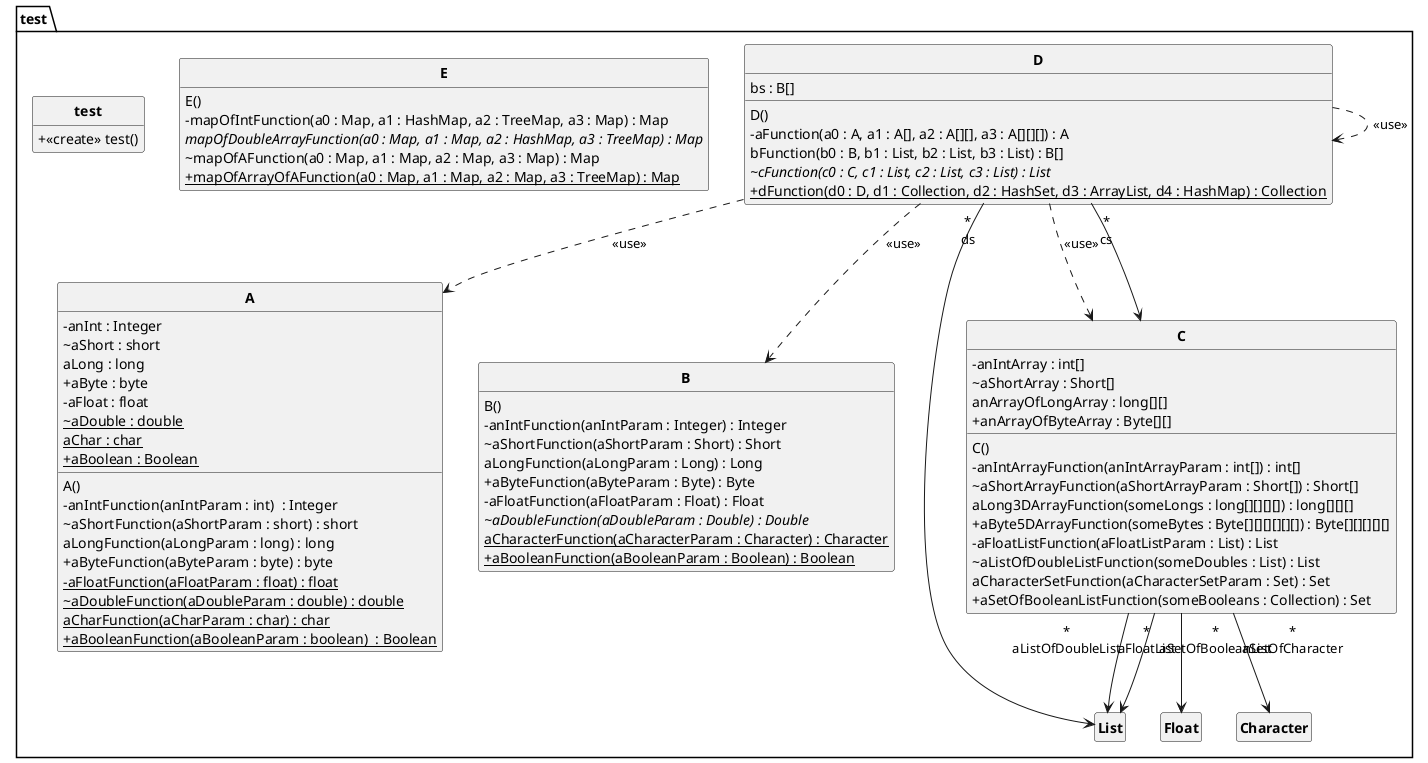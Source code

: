 @startuml

skinparam style strictuml
skinparam classAttributeIconSize 0
skinparam classFontStyle Bold
hide empty members

Package "test" {
class A
{
- anInt : Integer
~ aShort : short
aLong : long
+ aByte : byte
- aFloat : float
~ {static} aDouble : double
{static} aChar : char
+ {static} aBoolean : Boolean
A() 
- anIntFunction(anIntParam : int)  : Integer
~ aShortFunction(aShortParam : short) : short
aLongFunction(aLongParam : long) : long
+ aByteFunction(aByteParam : byte) : byte
- {static} aFloatFunction(aFloatParam : float) : float
~ {static} aDoubleFunction(aDoubleParam : double) : double
{static} aCharFunction(aCharParam : char) : char
+ {static} aBooleanFunction(aBooleanParam : boolean)  : Boolean
}

class B
{
B() 
- anIntFunction(anIntParam : Integer) : Integer
~ aShortFunction(aShortParam : Short) : Short
aLongFunction(aLongParam : Long) : Long
+ aByteFunction(aByteParam : Byte) : Byte
- aFloatFunction(aFloatParam : Float) : Float
~ {abstract} aDoubleFunction(aDoubleParam : Double) : Double
{static} aCharacterFunction(aCharacterParam : Character) : Character
+ {static} aBooleanFunction(aBooleanParam : Boolean) : Boolean
}

class C
{
- anIntArray : int[]
~ aShortArray : Short[]
anArrayOfLongArray : long[][]
+ anArrayOfByteArray : Byte[][]
C() 
- anIntArrayFunction(anIntArrayParam : int[]) : int[]
~ aShortArrayFunction(aShortArrayParam : Short[]) : Short[]
aLong3DArrayFunction(someLongs : long[][][][]) : long[][][]
+ aByte5DArrayFunction(someBytes : Byte[][][][][][]) : Byte[][][][][]
- aFloatListFunction(aFloatListParam : List) : List
~ aListOfDoubleListFunction(someDoubles : List) : List
aCharacterSetFunction(aCharacterSetParam : Set) : Set
+ aSetOfBooleanListFunction(someBooleans : Collection) : Set
}

class D
{
bs : B[]
D() 
- aFunction(a0 : A, a1 : A[], a2 : A[][], a3 : A[][][]) : A
bFunction(b0 : B, b1 : List, b2 : List, b3 : List) : B[]
~ {abstract} cFunction(c0 : C, c1 : List, c2 : List, c3 : List) : List
+ {static} dFunction(d0 : D, d1 : Collection, d2 : HashSet, d3 : ArrayList, d4 : HashMap) : Collection
}

class E
{
E() 
- mapOfIntFunction(a0 : Map, a1 : HashMap, a2 : TreeMap, a3 : Map) : Map
{abstract} mapOfDoubleArrayFunction(a0 : Map, a1 : Map, a2 : HashMap, a3 : TreeMap) : Map
~ mapOfAFunction(a0 : Map, a1 : Map, a2 : Map, a3 : Map) : Map
+ {static} mapOfArrayOfAFunction(a0 : Map, a1 : Map, a2 : Map, a3 : TreeMap) : Map
}

class test
{
+ <<create>> test() 
}



C " * \n aFloatList " --> Float
C " * \n aListOfDoubleList " --> List
C " * \n aSetOfCharacter " --> Character
C " * \n aSetOfBooleanList " --> List

D " * \n cs " --> C
D " * \n ds " --> List
D ..> A : <<use>> 
D ..> B : <<use>> 
D ..> C : <<use>> 
D ..> D : <<use>> 



}

@enduml

